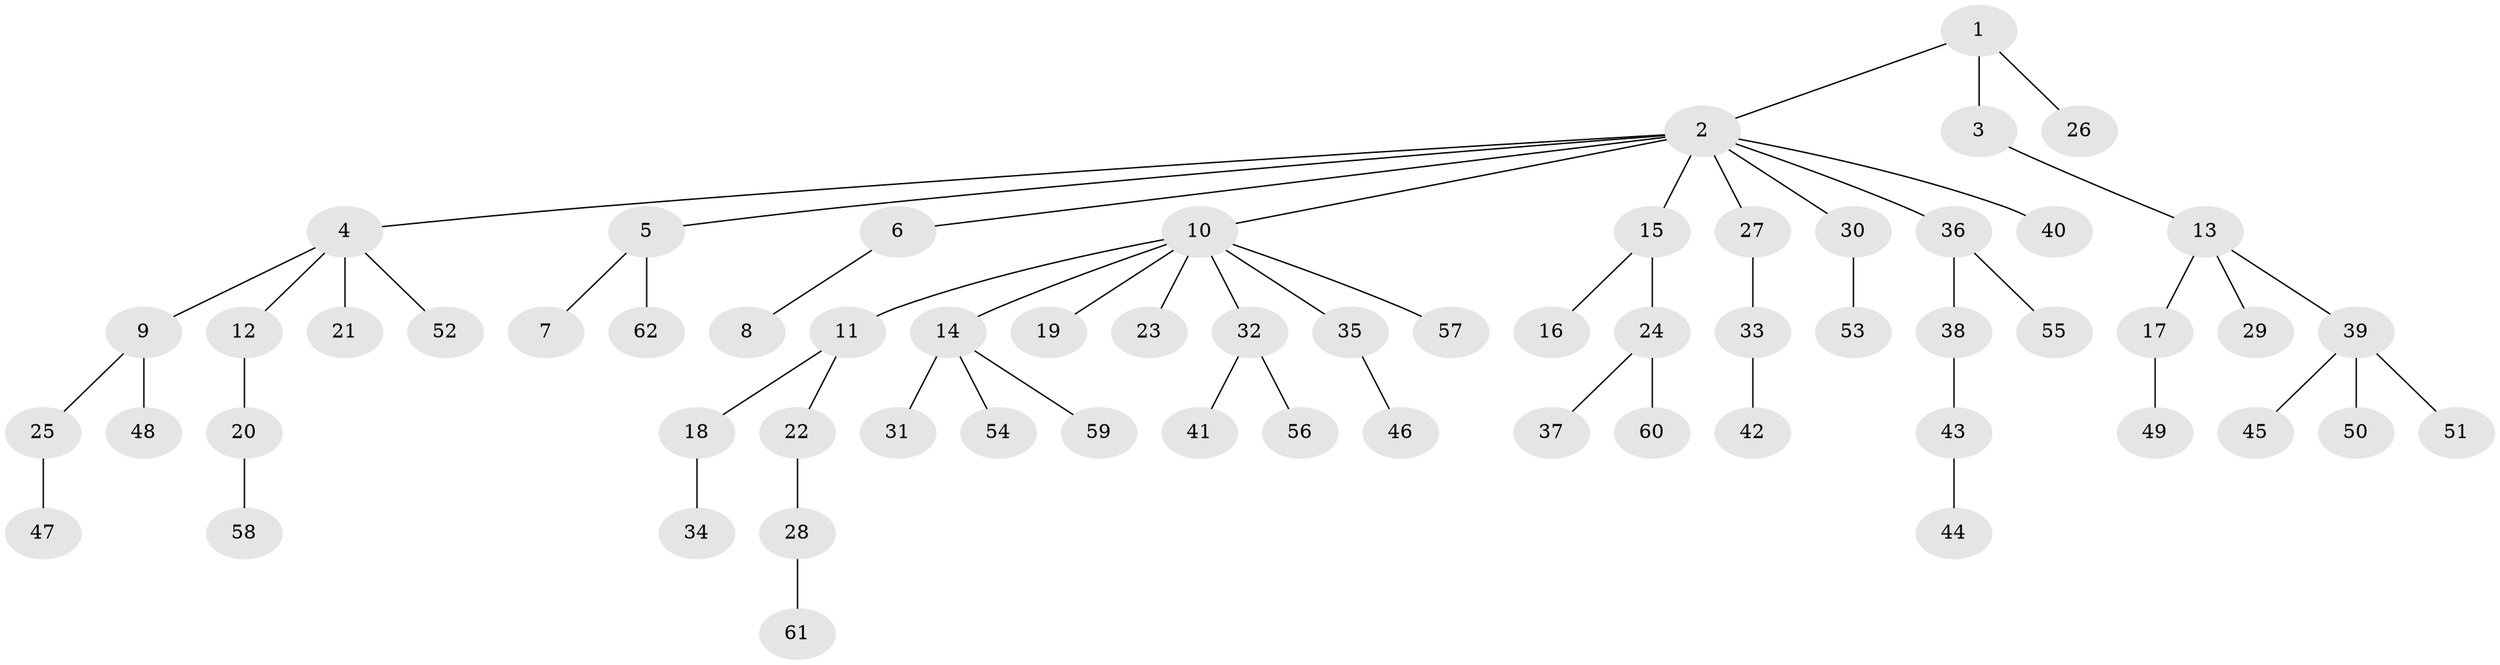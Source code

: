 // Generated by graph-tools (version 1.1) at 2025/02/03/09/25 03:02:21]
// undirected, 62 vertices, 61 edges
graph export_dot {
graph [start="1"]
  node [color=gray90,style=filled];
  1;
  2;
  3;
  4;
  5;
  6;
  7;
  8;
  9;
  10;
  11;
  12;
  13;
  14;
  15;
  16;
  17;
  18;
  19;
  20;
  21;
  22;
  23;
  24;
  25;
  26;
  27;
  28;
  29;
  30;
  31;
  32;
  33;
  34;
  35;
  36;
  37;
  38;
  39;
  40;
  41;
  42;
  43;
  44;
  45;
  46;
  47;
  48;
  49;
  50;
  51;
  52;
  53;
  54;
  55;
  56;
  57;
  58;
  59;
  60;
  61;
  62;
  1 -- 2;
  1 -- 3;
  1 -- 26;
  2 -- 4;
  2 -- 5;
  2 -- 6;
  2 -- 10;
  2 -- 15;
  2 -- 27;
  2 -- 30;
  2 -- 36;
  2 -- 40;
  3 -- 13;
  4 -- 9;
  4 -- 12;
  4 -- 21;
  4 -- 52;
  5 -- 7;
  5 -- 62;
  6 -- 8;
  9 -- 25;
  9 -- 48;
  10 -- 11;
  10 -- 14;
  10 -- 19;
  10 -- 23;
  10 -- 32;
  10 -- 35;
  10 -- 57;
  11 -- 18;
  11 -- 22;
  12 -- 20;
  13 -- 17;
  13 -- 29;
  13 -- 39;
  14 -- 31;
  14 -- 54;
  14 -- 59;
  15 -- 16;
  15 -- 24;
  17 -- 49;
  18 -- 34;
  20 -- 58;
  22 -- 28;
  24 -- 37;
  24 -- 60;
  25 -- 47;
  27 -- 33;
  28 -- 61;
  30 -- 53;
  32 -- 41;
  32 -- 56;
  33 -- 42;
  35 -- 46;
  36 -- 38;
  36 -- 55;
  38 -- 43;
  39 -- 45;
  39 -- 50;
  39 -- 51;
  43 -- 44;
}
